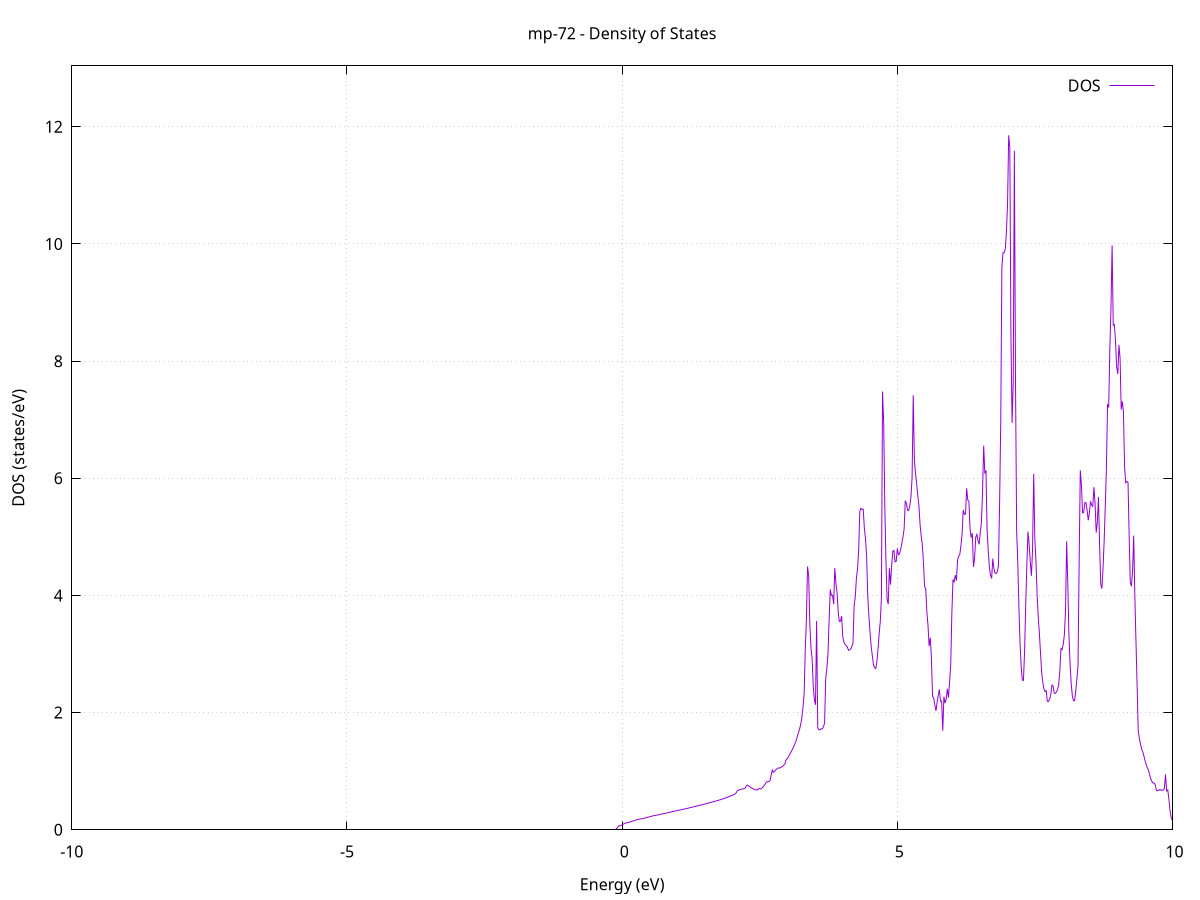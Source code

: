 set title 'mp-72 - Density of States'
set xlabel 'Energy (eV)'
set ylabel 'DOS (states/eV)'
set grid
set xrange [-10:10]
set yrange [0:13.040]
set xzeroaxis lt -1
set terminal png size 800,600
set output 'mp-72_dos_gnuplot.png'
plot '-' using 1:2 with lines title 'DOS'
-29.319400 0.000000
-29.298800 0.000000
-29.278100 0.000000
-29.257500 0.000000
-29.236800 0.000000
-29.216200 0.000000
-29.195500 0.000000
-29.174900 0.000000
-29.154200 0.000000
-29.133600 0.000000
-29.112900 0.000000
-29.092300 0.000000
-29.071600 0.000000
-29.051000 0.000000
-29.030300 0.000000
-29.009700 0.000000
-28.989000 0.000000
-28.968400 0.000000
-28.947700 0.000000
-28.927100 0.000000
-28.906500 0.000000
-28.885800 0.000000
-28.865200 0.000000
-28.844500 0.000000
-28.823900 0.000000
-28.803200 0.000000
-28.782600 0.000000
-28.761900 0.000000
-28.741300 0.000000
-28.720600 0.000000
-28.700000 0.000000
-28.679300 0.000000
-28.658700 0.000000
-28.638000 0.000000
-28.617400 0.000000
-28.596700 0.000000
-28.576100 0.000000
-28.555400 0.000000
-28.534800 0.000000
-28.514100 0.000000
-28.493500 0.000000
-28.472800 0.000000
-28.452200 0.000000
-28.431500 0.000000
-28.410900 0.000000
-28.390200 0.000000
-28.369600 0.000000
-28.348900 0.000000
-28.328300 0.000000
-28.307600 0.000000
-28.287000 0.000000
-28.266300 0.000000
-28.245700 0.000000
-28.225000 0.000000
-28.204400 0.000000
-28.183700 0.000000
-28.163100 0.000000
-28.142400 0.000000
-28.121800 0.000000
-28.101100 0.000000
-28.080500 0.000000
-28.059800 0.000000
-28.039200 0.000000
-28.018500 0.000000
-27.997900 0.000000
-27.977200 0.000000
-27.956600 0.000000
-27.935900 0.000000
-27.915300 0.000000
-27.894600 0.000000
-27.874000 0.000000
-27.853300 0.000000
-27.832700 0.000000
-27.812000 0.000000
-27.791400 0.000000
-27.770700 0.000000
-27.750100 0.000000
-27.729400 0.000000
-27.708800 0.000000
-27.688100 0.000000
-27.667500 0.000000
-27.646800 0.000000
-27.626200 0.000000
-27.605500 0.000000
-27.584900 0.000000
-27.564200 0.000000
-27.543600 0.000000
-27.522900 0.000000
-27.502300 0.000000
-27.481600 0.000000
-27.461000 0.000000
-27.440300 0.185500
-27.419700 5.281200
-27.399000 9.084400
-27.378400 14.100100
-27.357700 16.851900
-27.337100 23.823400
-27.316400 40.619400
-27.295800 33.748000
-27.275100 39.241100
-27.254500 19.759000
-27.233800 16.083500
-27.213200 15.823700
-27.192500 5.316300
-27.171900 5.238100
-27.151200 6.105600
-27.130600 11.527100
-27.109900 30.192900
-27.089300 29.239900
-27.068600 28.611900
-27.048000 24.934200
-27.027400 26.572000
-27.006700 30.010500
-26.986100 25.090300
-26.965400 21.571800
-26.944800 20.945000
-26.924100 24.009400
-26.903500 27.362900
-26.882800 23.100700
-26.862200 10.205300
-26.841500 6.746600
-26.820900 6.844300
-26.800200 10.008800
-26.779600 12.051200
-26.758900 15.940300
-26.738300 20.299100
-26.717600 23.593700
-26.697000 25.564300
-26.676300 16.954500
-26.655700 15.478200
-26.635000 14.207000
-26.614400 9.768200
-26.593700 6.989300
-26.573100 13.399900
-26.552400 38.442500
-26.531800 26.323800
-26.511100 6.284600
-26.490500 0.000000
-26.469800 0.000000
-26.449200 0.000000
-26.428500 0.000000
-26.407900 0.000000
-26.387200 0.000000
-26.366600 0.000000
-26.345900 0.000000
-26.325300 0.000000
-26.304600 0.000000
-26.284000 0.000000
-26.263300 0.000000
-26.242700 0.000000
-26.222000 0.000000
-26.201400 0.000000
-26.180700 0.000000
-26.160100 0.000000
-26.139400 0.000000
-26.118800 0.000000
-26.098100 0.000000
-26.077500 0.000000
-26.056800 0.000000
-26.036200 0.000000
-26.015500 0.000000
-25.994900 0.000000
-25.974200 0.000000
-25.953600 0.000000
-25.932900 0.000000
-25.912300 0.000000
-25.891600 0.000000
-25.871000 0.000000
-25.850300 0.000000
-25.829700 0.000000
-25.809000 0.000000
-25.788400 0.000000
-25.767700 0.000000
-25.747100 0.000000
-25.726400 0.000000
-25.705800 0.000000
-25.685100 0.000000
-25.664500 0.000000
-25.643800 0.000000
-25.623200 0.000000
-25.602500 0.000000
-25.581900 0.000000
-25.561200 0.000000
-25.540600 0.000000
-25.519900 0.000000
-25.499300 0.000000
-25.478600 0.000000
-25.458000 0.000000
-25.437300 0.000000
-25.416700 0.000000
-25.396000 0.000000
-25.375400 0.000000
-25.354700 0.000000
-25.334100 0.000000
-25.313400 0.000000
-25.292800 0.000000
-25.272100 0.000000
-25.251500 0.000000
-25.230800 0.000000
-25.210200 0.000000
-25.189600 0.000000
-25.168900 0.000000
-25.148300 0.000000
-25.127600 0.000000
-25.107000 0.000000
-25.086300 0.000000
-25.065700 0.000000
-25.045000 0.000000
-25.024400 0.000000
-25.003700 0.000000
-24.983100 0.000000
-24.962400 0.000000
-24.941800 0.000000
-24.921100 0.000000
-24.900500 0.000000
-24.879800 0.000000
-24.859200 0.000000
-24.838500 0.000000
-24.817900 0.000000
-24.797200 0.000000
-24.776600 0.000000
-24.755900 0.000000
-24.735300 0.000000
-24.714600 0.000000
-24.694000 0.000000
-24.673300 0.000000
-24.652700 0.000000
-24.632000 0.000000
-24.611400 0.000000
-24.590700 0.000000
-24.570100 0.000000
-24.549400 0.000000
-24.528800 0.000000
-24.508100 0.000000
-24.487500 0.000000
-24.466800 0.000000
-24.446200 0.000000
-24.425500 0.000000
-24.404900 0.000000
-24.384200 0.000000
-24.363600 0.000000
-24.342900 0.000000
-24.322300 0.000000
-24.301600 0.000000
-24.281000 0.000000
-24.260300 0.000000
-24.239700 0.000000
-24.219000 0.000000
-24.198400 0.000000
-24.177700 0.000000
-24.157100 0.000000
-24.136400 0.000000
-24.115800 0.000000
-24.095100 0.000000
-24.074500 0.000000
-24.053800 0.000000
-24.033200 0.000000
-24.012500 0.000000
-23.991900 0.000000
-23.971200 0.000000
-23.950600 0.000000
-23.929900 0.000000
-23.909300 0.000000
-23.888600 0.000000
-23.868000 0.000000
-23.847300 0.000000
-23.826700 0.000000
-23.806000 0.000000
-23.785400 0.000000
-23.764700 0.000000
-23.744100 0.000000
-23.723400 0.000000
-23.702800 0.000000
-23.682100 0.000000
-23.661500 0.000000
-23.640800 0.000000
-23.620200 0.000000
-23.599500 0.000000
-23.578900 0.000000
-23.558200 0.000000
-23.537600 0.000000
-23.516900 0.000000
-23.496300 0.000000
-23.475600 0.000000
-23.455000 0.000000
-23.434300 0.000000
-23.413700 0.000000
-23.393000 0.000000
-23.372400 0.000000
-23.351700 0.000000
-23.331100 0.000000
-23.310500 0.000000
-23.289800 0.000000
-23.269200 0.000000
-23.248500 0.000000
-23.227900 0.000000
-23.207200 0.000000
-23.186600 0.000000
-23.165900 0.000000
-23.145300 0.000000
-23.124600 0.000000
-23.104000 0.000000
-23.083300 0.000000
-23.062700 0.000000
-23.042000 0.000000
-23.021400 0.000000
-23.000700 0.000000
-22.980100 0.000000
-22.959400 0.000000
-22.938800 0.000000
-22.918100 0.000000
-22.897500 0.000000
-22.876800 0.000000
-22.856200 0.000000
-22.835500 0.000000
-22.814900 0.000000
-22.794200 0.000000
-22.773600 0.000000
-22.752900 0.000000
-22.732300 0.000000
-22.711600 0.000000
-22.691000 0.000000
-22.670300 0.000000
-22.649700 0.000000
-22.629000 0.000000
-22.608400 0.000000
-22.587700 0.000000
-22.567100 0.000000
-22.546400 0.000000
-22.525800 0.000000
-22.505100 0.000000
-22.484500 0.000000
-22.463800 0.000000
-22.443200 0.000000
-22.422500 0.000000
-22.401900 0.000000
-22.381200 0.000000
-22.360600 0.000000
-22.339900 0.000000
-22.319300 0.000000
-22.298600 0.000000
-22.278000 0.000000
-22.257300 0.000000
-22.236700 0.000000
-22.216000 0.000000
-22.195400 0.000000
-22.174700 0.000000
-22.154100 0.000000
-22.133400 0.000000
-22.112800 0.000000
-22.092100 0.000000
-22.071500 0.000000
-22.050800 0.000000
-22.030200 0.000000
-22.009500 0.000000
-21.988900 0.000000
-21.968200 0.000000
-21.947600 0.000000
-21.926900 0.000000
-21.906300 0.000000
-21.885600 0.000000
-21.865000 0.000000
-21.844300 0.000000
-21.823700 0.000000
-21.803000 0.000000
-21.782400 0.000000
-21.761700 0.000000
-21.741100 0.000000
-21.720400 0.000000
-21.699800 0.000000
-21.679100 0.000000
-21.658500 0.000000
-21.637800 0.000000
-21.617200 0.000000
-21.596500 0.000000
-21.575900 0.000000
-21.555200 0.000000
-21.534600 0.000000
-21.513900 0.000000
-21.493300 0.000000
-21.472700 0.000000
-21.452000 0.000000
-21.431400 0.000000
-21.410700 0.000000
-21.390100 0.000000
-21.369400 0.000000
-21.348800 0.000000
-21.328100 0.000000
-21.307500 0.000000
-21.286800 0.000000
-21.266200 0.000000
-21.245500 0.000000
-21.224900 0.000000
-21.204200 0.000000
-21.183600 0.000000
-21.162900 0.000000
-21.142300 0.000000
-21.121600 0.000000
-21.101000 0.000000
-21.080300 0.000000
-21.059700 0.000000
-21.039000 0.000000
-21.018400 0.000000
-20.997700 0.000000
-20.977100 0.000000
-20.956400 0.000000
-20.935800 0.000000
-20.915100 0.000000
-20.894500 0.000000
-20.873800 0.000000
-20.853200 0.000000
-20.832500 0.000000
-20.811900 0.000000
-20.791200 0.000000
-20.770600 0.000000
-20.749900 0.000000
-20.729300 0.000000
-20.708600 0.000000
-20.688000 0.000000
-20.667300 0.000000
-20.646700 0.000000
-20.626000 0.000000
-20.605400 0.000000
-20.584700 0.000000
-20.564100 0.000000
-20.543400 0.000000
-20.522800 0.000000
-20.502100 0.000000
-20.481500 0.000000
-20.460800 0.000000
-20.440200 0.000000
-20.419500 0.000000
-20.398900 0.000000
-20.378200 0.000000
-20.357600 0.000000
-20.336900 0.000000
-20.316300 0.000000
-20.295600 0.000000
-20.275000 0.000000
-20.254300 0.000000
-20.233700 0.000000
-20.213000 0.000000
-20.192400 0.000000
-20.171700 0.000000
-20.151100 0.000000
-20.130400 0.000000
-20.109800 0.000000
-20.089100 0.000000
-20.068500 0.000000
-20.047800 0.000000
-20.027200 0.000000
-20.006500 0.000000
-19.985900 0.000000
-19.965200 0.000000
-19.944600 0.000000
-19.923900 0.000000
-19.903300 0.000000
-19.882600 0.000000
-19.862000 0.000000
-19.841300 0.000000
-19.820700 0.000000
-19.800000 0.000000
-19.779400 0.000000
-19.758700 0.000000
-19.738100 0.000000
-19.717400 0.000000
-19.696800 0.000000
-19.676100 0.000000
-19.655500 0.000000
-19.634900 0.000000
-19.614200 0.000000
-19.593600 0.000000
-19.572900 0.000000
-19.552300 0.000000
-19.531600 0.000000
-19.511000 0.000000
-19.490300 0.000000
-19.469700 0.000000
-19.449000 0.000000
-19.428400 0.000000
-19.407700 0.000000
-19.387100 0.000000
-19.366400 0.000000
-19.345800 0.000000
-19.325100 0.000000
-19.304500 0.000000
-19.283800 0.000000
-19.263200 0.000000
-19.242500 0.000000
-19.221900 0.000000
-19.201200 0.000000
-19.180600 0.000000
-19.159900 0.000000
-19.139300 0.000000
-19.118600 0.000000
-19.098000 0.000000
-19.077300 0.000000
-19.056700 0.000000
-19.036000 0.000000
-19.015400 0.000000
-18.994700 0.000000
-18.974100 0.000000
-18.953400 0.000000
-18.932800 0.000000
-18.912100 0.000000
-18.891500 0.000000
-18.870800 0.000000
-18.850200 0.000000
-18.829500 0.000000
-18.808900 0.000000
-18.788200 0.000000
-18.767600 0.000000
-18.746900 0.000000
-18.726300 0.000000
-18.705600 0.000000
-18.685000 0.000000
-18.664300 0.000000
-18.643700 0.000000
-18.623000 0.000000
-18.602400 0.000000
-18.581700 0.000000
-18.561100 0.000000
-18.540400 0.000000
-18.519800 0.000000
-18.499100 0.000000
-18.478500 0.000000
-18.457800 0.000000
-18.437200 0.000000
-18.416500 0.000000
-18.395900 0.000000
-18.375200 0.000000
-18.354600 0.000000
-18.333900 0.000000
-18.313300 0.000000
-18.292600 0.000000
-18.272000 0.000000
-18.251300 0.000000
-18.230700 0.000000
-18.210000 0.000000
-18.189400 0.000000
-18.168700 0.000000
-18.148100 0.000000
-18.127400 0.000000
-18.106800 0.000000
-18.086100 0.000000
-18.065500 0.000000
-18.044800 0.000000
-18.024200 0.000000
-18.003500 0.000000
-17.982900 0.000000
-17.962200 0.000000
-17.941600 0.000000
-17.920900 0.000000
-17.900300 0.000000
-17.879600 0.000000
-17.859000 0.000000
-17.838300 0.000000
-17.817700 0.000000
-17.797000 0.000000
-17.776400 0.000000
-17.755800 0.000000
-17.735100 0.000000
-17.714500 0.000000
-17.693800 0.000000
-17.673200 0.000000
-17.652500 0.000000
-17.631900 0.000000
-17.611200 0.000000
-17.590600 0.000000
-17.569900 0.000000
-17.549300 0.000000
-17.528600 0.000000
-17.508000 0.000000
-17.487300 0.000000
-17.466700 0.000000
-17.446000 0.000000
-17.425400 0.000000
-17.404700 0.000000
-17.384100 0.000000
-17.363400 0.000000
-17.342800 0.000000
-17.322100 0.000000
-17.301500 0.000000
-17.280800 0.000000
-17.260200 0.000000
-17.239500 0.000000
-17.218900 0.000000
-17.198200 0.000000
-17.177600 0.000000
-17.156900 0.000000
-17.136300 0.000000
-17.115600 0.000000
-17.095000 0.000000
-17.074300 0.000000
-17.053700 0.000000
-17.033000 0.000000
-17.012400 0.000000
-16.991700 0.000000
-16.971100 0.000000
-16.950400 0.000000
-16.929800 0.000000
-16.909100 0.000000
-16.888500 0.000000
-16.867800 0.000000
-16.847200 0.000000
-16.826500 0.000000
-16.805900 0.000000
-16.785200 0.000000
-16.764600 0.000000
-16.743900 0.000000
-16.723300 0.000000
-16.702600 0.000000
-16.682000 0.000000
-16.661300 0.000000
-16.640700 0.000000
-16.620000 0.000000
-16.599400 0.000000
-16.578700 0.000000
-16.558100 0.000000
-16.537400 0.000000
-16.516800 0.000000
-16.496100 0.000000
-16.475500 0.000000
-16.454800 0.000000
-16.434200 0.000000
-16.413500 0.000000
-16.392900 0.000000
-16.372200 0.000000
-16.351600 0.000000
-16.330900 0.000000
-16.310300 0.000000
-16.289600 0.000000
-16.269000 0.000000
-16.248300 0.000000
-16.227700 0.000000
-16.207000 0.000000
-16.186400 0.000000
-16.165700 0.000000
-16.145100 0.000000
-16.124400 0.000000
-16.103800 0.000000
-16.083100 0.000000
-16.062500 0.000000
-16.041800 0.000000
-16.021200 0.000000
-16.000500 0.000000
-15.979900 0.000000
-15.959200 0.000000
-15.938600 0.000000
-15.918000 0.000000
-15.897300 0.000000
-15.876700 0.000000
-15.856000 0.000000
-15.835400 0.000000
-15.814700 0.000000
-15.794100 0.000000
-15.773400 0.000000
-15.752800 0.000000
-15.732100 0.000000
-15.711500 0.000000
-15.690800 0.000000
-15.670200 0.000000
-15.649500 0.000000
-15.628900 0.000000
-15.608200 0.000000
-15.587600 0.000000
-15.566900 0.000000
-15.546300 0.000000
-15.525600 0.000000
-15.505000 0.000000
-15.484300 0.000000
-15.463700 0.000000
-15.443000 0.000000
-15.422400 0.000000
-15.401700 0.000000
-15.381100 0.000000
-15.360400 0.000000
-15.339800 0.000000
-15.319100 0.000000
-15.298500 0.000000
-15.277800 0.000000
-15.257200 0.000000
-15.236500 0.000000
-15.215900 0.000000
-15.195200 0.000000
-15.174600 0.000000
-15.153900 0.000000
-15.133300 0.000000
-15.112600 0.000000
-15.092000 0.000000
-15.071300 0.000000
-15.050700 0.000000
-15.030000 0.000000
-15.009400 0.000000
-14.988700 0.000000
-14.968100 0.000000
-14.947400 0.000000
-14.926800 0.000000
-14.906100 0.000000
-14.885500 0.000000
-14.864800 0.000000
-14.844200 0.000000
-14.823500 0.000000
-14.802900 0.000000
-14.782200 0.000000
-14.761600 0.000000
-14.740900 0.000000
-14.720300 0.000000
-14.699600 0.000000
-14.679000 0.000000
-14.658300 0.000000
-14.637700 0.000000
-14.617000 0.000000
-14.596400 0.000000
-14.575700 0.000000
-14.555100 0.000000
-14.534400 0.000000
-14.513800 0.000000
-14.493100 0.000000
-14.472500 0.000000
-14.451800 0.000000
-14.431200 0.000000
-14.410500 0.000000
-14.389900 0.000000
-14.369200 0.000000
-14.348600 0.000000
-14.327900 0.000000
-14.307300 0.000000
-14.286600 0.000000
-14.266000 0.000000
-14.245300 0.000000
-14.224700 0.000000
-14.204000 0.000000
-14.183400 0.000000
-14.162700 0.000000
-14.142100 0.000000
-14.121400 0.000000
-14.100800 0.000000
-14.080100 0.000000
-14.059500 0.000000
-14.038900 0.000000
-14.018200 0.000000
-13.997600 0.000000
-13.976900 0.000000
-13.956300 0.000000
-13.935600 0.000000
-13.915000 0.000000
-13.894300 0.000000
-13.873700 0.000000
-13.853000 0.000000
-13.832400 0.000000
-13.811700 0.000000
-13.791100 0.000000
-13.770400 0.000000
-13.749800 0.000000
-13.729100 0.000000
-13.708500 0.000000
-13.687800 0.000000
-13.667200 0.000000
-13.646500 0.000000
-13.625900 0.000000
-13.605200 0.000000
-13.584600 0.000000
-13.563900 0.000000
-13.543300 0.000000
-13.522600 0.000000
-13.502000 0.000000
-13.481300 0.000000
-13.460700 0.000000
-13.440000 0.000000
-13.419400 0.000000
-13.398700 0.000000
-13.378100 0.000000
-13.357400 0.000000
-13.336800 0.000000
-13.316100 0.000000
-13.295500 0.000000
-13.274800 0.000000
-13.254200 0.000000
-13.233500 0.000000
-13.212900 0.000000
-13.192200 0.000000
-13.171600 0.000000
-13.150900 0.000000
-13.130300 0.000000
-13.109600 0.000000
-13.089000 0.000000
-13.068300 0.000000
-13.047700 0.000000
-13.027000 0.000000
-13.006400 0.000000
-12.985700 0.000000
-12.965100 0.000000
-12.944400 0.000000
-12.923800 0.000000
-12.903100 0.000000
-12.882500 0.000000
-12.861800 0.000000
-12.841200 0.000000
-12.820500 0.000000
-12.799900 0.000000
-12.779200 0.000000
-12.758600 0.000000
-12.737900 0.000000
-12.717300 0.000000
-12.696600 0.000000
-12.676000 0.000000
-12.655300 0.000000
-12.634700 0.000000
-12.614000 0.000000
-12.593400 0.000000
-12.572700 0.000000
-12.552100 0.000000
-12.531400 0.000000
-12.510800 0.000000
-12.490100 0.000000
-12.469500 0.000000
-12.448800 0.000000
-12.428200 0.000000
-12.407500 0.000000
-12.386900 0.000000
-12.366200 0.000000
-12.345600 0.000000
-12.324900 0.000000
-12.304300 0.000000
-12.283600 0.000000
-12.263000 0.000000
-12.242300 0.000000
-12.221700 0.000000
-12.201100 0.000000
-12.180400 0.000000
-12.159800 0.000000
-12.139100 0.000000
-12.118500 0.000000
-12.097800 0.000000
-12.077200 0.000000
-12.056500 0.000000
-12.035900 0.000000
-12.015200 0.000000
-11.994600 0.000000
-11.973900 0.000000
-11.953300 0.000000
-11.932600 0.000000
-11.912000 0.000000
-11.891300 0.000000
-11.870700 0.000000
-11.850000 0.000000
-11.829400 0.000000
-11.808700 0.000000
-11.788100 0.000000
-11.767400 0.000000
-11.746800 0.000000
-11.726100 0.000000
-11.705500 0.000000
-11.684800 0.000000
-11.664200 0.000000
-11.643500 0.000000
-11.622900 0.000000
-11.602200 0.000000
-11.581600 0.000000
-11.560900 0.000000
-11.540300 0.000000
-11.519600 0.000000
-11.499000 0.000000
-11.478300 0.000000
-11.457700 0.000000
-11.437000 0.000000
-11.416400 0.000000
-11.395700 0.000000
-11.375100 0.000000
-11.354400 0.000000
-11.333800 0.000000
-11.313100 0.000000
-11.292500 0.000000
-11.271800 0.000000
-11.251200 0.000000
-11.230500 0.000000
-11.209900 0.000000
-11.189200 0.000000
-11.168600 0.000000
-11.147900 0.000000
-11.127300 0.000000
-11.106600 0.000000
-11.086000 0.000000
-11.065300 0.000000
-11.044700 0.000000
-11.024000 0.000000
-11.003400 0.000000
-10.982700 0.000000
-10.962100 0.000000
-10.941400 0.000000
-10.920800 0.000000
-10.900100 0.000000
-10.879500 0.000000
-10.858800 0.000000
-10.838200 0.000000
-10.817500 0.000000
-10.796900 0.000000
-10.776200 0.000000
-10.755600 0.000000
-10.734900 0.000000
-10.714300 0.000000
-10.693600 0.000000
-10.673000 0.000000
-10.652300 0.000000
-10.631700 0.000000
-10.611000 0.000000
-10.590400 0.000000
-10.569700 0.000000
-10.549100 0.000000
-10.528400 0.000000
-10.507800 0.000000
-10.487100 0.000000
-10.466500 0.000000
-10.445800 0.000000
-10.425200 0.000000
-10.404500 0.000000
-10.383900 0.000000
-10.363200 0.000000
-10.342600 0.000000
-10.322000 0.000000
-10.301300 0.000000
-10.280700 0.000000
-10.260000 0.000000
-10.239400 0.000000
-10.218700 0.000000
-10.198100 0.000000
-10.177400 0.000000
-10.156800 0.000000
-10.136100 0.000000
-10.115500 0.000000
-10.094800 0.000000
-10.074200 0.000000
-10.053500 0.000000
-10.032900 0.000000
-10.012200 0.000000
-9.991600 0.000000
-9.970900 0.000000
-9.950300 0.000000
-9.929600 0.000000
-9.909000 0.000000
-9.888300 0.000000
-9.867700 0.000000
-9.847000 0.000000
-9.826400 0.000000
-9.805700 0.000000
-9.785100 0.000000
-9.764400 0.000000
-9.743800 0.000000
-9.723100 0.000000
-9.702500 0.000000
-9.681800 0.000000
-9.661200 0.000000
-9.640500 0.000000
-9.619900 0.000000
-9.599200 0.000000
-9.578600 0.000000
-9.557900 0.000000
-9.537300 0.000000
-9.516600 0.000000
-9.496000 0.000000
-9.475300 0.000000
-9.454700 0.000000
-9.434000 0.000000
-9.413400 0.000000
-9.392700 0.000000
-9.372100 0.000000
-9.351400 0.000000
-9.330800 0.000000
-9.310100 0.000000
-9.289500 0.000000
-9.268800 0.000000
-9.248200 0.000000
-9.227500 0.000000
-9.206900 0.000000
-9.186200 0.000000
-9.165600 0.000000
-9.144900 0.000000
-9.124300 0.000000
-9.103600 0.000000
-9.083000 0.000000
-9.062300 0.000000
-9.041700 0.000000
-9.021000 0.000000
-9.000400 0.000000
-8.979700 0.000000
-8.959100 0.000000
-8.938400 0.000000
-8.917800 0.000000
-8.897100 0.000000
-8.876500 0.000000
-8.855800 0.000000
-8.835200 0.000000
-8.814500 0.000000
-8.793900 0.000000
-8.773200 0.000000
-8.752600 0.000000
-8.731900 0.000000
-8.711300 0.000000
-8.690600 0.000000
-8.670000 0.000000
-8.649300 0.000000
-8.628700 0.000000
-8.608000 0.000000
-8.587400 0.000000
-8.566700 0.000000
-8.546100 0.000000
-8.525400 0.000000
-8.504800 0.000000
-8.484200 0.000000
-8.463500 0.000000
-8.442900 0.000000
-8.422200 0.000000
-8.401600 0.000000
-8.380900 0.000000
-8.360300 0.000000
-8.339600 0.000000
-8.319000 0.000000
-8.298300 0.000000
-8.277700 0.000000
-8.257000 0.000000
-8.236400 0.000000
-8.215700 0.000000
-8.195100 0.000000
-8.174400 0.000000
-8.153800 0.000000
-8.133100 0.000000
-8.112500 0.000000
-8.091800 0.000000
-8.071200 0.000000
-8.050500 0.000000
-8.029900 0.000000
-8.009200 0.000000
-7.988600 0.000000
-7.967900 0.000000
-7.947300 0.000000
-7.926600 0.000000
-7.906000 0.000000
-7.885300 0.000000
-7.864700 0.000000
-7.844000 0.000000
-7.823400 0.000000
-7.802700 0.000000
-7.782100 0.000000
-7.761400 0.000000
-7.740800 0.000000
-7.720100 0.000000
-7.699500 0.000000
-7.678800 0.000000
-7.658200 0.000000
-7.637500 0.000000
-7.616900 0.000000
-7.596200 0.000000
-7.575600 0.000000
-7.554900 0.000000
-7.534300 0.000000
-7.513600 0.000000
-7.493000 0.000000
-7.472300 0.000000
-7.451700 0.000000
-7.431000 0.000000
-7.410400 0.000000
-7.389700 0.000000
-7.369100 0.000000
-7.348400 0.000000
-7.327800 0.000000
-7.307100 0.000000
-7.286500 0.000000
-7.265800 0.000000
-7.245200 0.000000
-7.224500 0.000000
-7.203900 0.000000
-7.183200 0.000000
-7.162600 0.000000
-7.141900 0.000000
-7.121300 0.000000
-7.100600 0.000000
-7.080000 0.000000
-7.059300 0.000000
-7.038700 0.000000
-7.018000 0.000000
-6.997400 0.000000
-6.976700 0.000000
-6.956100 0.000000
-6.935400 0.000000
-6.914800 0.000000
-6.894100 0.000000
-6.873500 0.000000
-6.852800 0.000000
-6.832200 0.000000
-6.811500 0.000000
-6.790900 0.000000
-6.770200 0.000000
-6.749600 0.000000
-6.728900 0.000000
-6.708300 0.000000
-6.687600 0.000000
-6.667000 0.000000
-6.646400 0.000000
-6.625700 0.000000
-6.605100 0.000000
-6.584400 0.000000
-6.563800 0.000000
-6.543100 0.000000
-6.522500 0.000000
-6.501800 0.000000
-6.481200 0.000000
-6.460500 0.000000
-6.439900 0.000000
-6.419200 0.000000
-6.398600 0.000000
-6.377900 0.000000
-6.357300 0.000000
-6.336600 0.000000
-6.316000 0.000000
-6.295300 0.000000
-6.274700 0.000000
-6.254000 0.000000
-6.233400 0.000000
-6.212700 0.000000
-6.192100 0.000000
-6.171400 0.000000
-6.150800 0.000000
-6.130100 0.000000
-6.109500 0.000000
-6.088800 0.000000
-6.068200 0.000000
-6.047500 0.000000
-6.026900 0.000000
-6.006200 0.000000
-5.985600 0.000000
-5.964900 0.000000
-5.944300 0.000000
-5.923600 0.000000
-5.903000 0.000000
-5.882300 0.000000
-5.861700 0.000000
-5.841000 0.000000
-5.820400 0.000000
-5.799700 0.000000
-5.779100 0.000000
-5.758400 0.000000
-5.737800 0.000000
-5.717100 0.000000
-5.696500 0.000000
-5.675800 0.000000
-5.655200 0.000000
-5.634500 0.000000
-5.613900 0.000000
-5.593200 0.000000
-5.572600 0.000000
-5.551900 0.000000
-5.531300 0.000000
-5.510600 0.000000
-5.490000 0.000000
-5.469300 0.000000
-5.448700 0.000000
-5.428000 0.000000
-5.407400 0.000000
-5.386700 0.000000
-5.366100 0.000000
-5.345400 0.000000
-5.324800 0.000000
-5.304100 0.000000
-5.283500 0.000000
-5.262800 0.000000
-5.242200 0.000000
-5.221500 0.000000
-5.200900 0.000000
-5.180200 0.000000
-5.159600 0.000000
-5.138900 0.000000
-5.118300 0.000000
-5.097600 0.000000
-5.077000 0.000000
-5.056300 0.000000
-5.035700 0.000000
-5.015000 0.000000
-4.994400 0.000000
-4.973700 0.000000
-4.953100 0.000000
-4.932400 0.000000
-4.911800 0.000000
-4.891100 0.000000
-4.870500 0.000000
-4.849800 0.000000
-4.829200 0.000000
-4.808500 0.000000
-4.787900 0.000000
-4.767300 0.000000
-4.746600 0.000000
-4.726000 0.000000
-4.705300 0.000000
-4.684700 0.000000
-4.664000 0.000000
-4.643400 0.000000
-4.622700 0.000000
-4.602100 0.000000
-4.581400 0.000000
-4.560800 0.000000
-4.540100 0.000000
-4.519500 0.000000
-4.498800 0.000000
-4.478200 0.000000
-4.457500 0.000000
-4.436900 0.000000
-4.416200 0.000000
-4.395600 0.000000
-4.374900 0.000000
-4.354300 0.000000
-4.333600 0.000000
-4.313000 0.000000
-4.292300 0.000000
-4.271700 0.000000
-4.251000 0.000000
-4.230400 0.000000
-4.209700 0.000000
-4.189100 0.000000
-4.168400 0.000000
-4.147800 0.000000
-4.127100 0.000000
-4.106500 0.000000
-4.085800 0.000000
-4.065200 0.000000
-4.044500 0.000000
-4.023900 0.000000
-4.003200 0.000000
-3.982600 0.000000
-3.961900 0.000000
-3.941300 0.000000
-3.920600 0.000000
-3.900000 0.000000
-3.879300 0.000000
-3.858700 0.000000
-3.838000 0.000000
-3.817400 0.000000
-3.796700 0.000000
-3.776100 0.000000
-3.755400 0.000000
-3.734800 0.000000
-3.714100 0.000000
-3.693500 0.000000
-3.672800 0.000000
-3.652200 0.000000
-3.631500 0.000000
-3.610900 0.000000
-3.590200 0.000000
-3.569600 0.000000
-3.548900 0.000000
-3.528300 0.000000
-3.507600 0.000000
-3.487000 0.000000
-3.466300 0.000000
-3.445700 0.000000
-3.425000 0.000000
-3.404400 0.000000
-3.383700 0.000000
-3.363100 0.000000
-3.342400 0.000000
-3.321800 0.000000
-3.301100 0.000000
-3.280500 0.000000
-3.259800 0.000000
-3.239200 0.000000
-3.218500 0.000000
-3.197900 0.000000
-3.177200 0.000000
-3.156600 0.000000
-3.135900 0.000000
-3.115300 0.000000
-3.094600 0.000000
-3.074000 0.000000
-3.053300 0.000000
-3.032700 0.000000
-3.012000 0.000000
-2.991400 0.000000
-2.970700 0.000000
-2.950100 0.000000
-2.929500 0.000000
-2.908800 0.000000
-2.888200 0.000000
-2.867500 0.000000
-2.846900 0.000000
-2.826200 0.000000
-2.805600 0.000000
-2.784900 0.000000
-2.764300 0.000000
-2.743600 0.000000
-2.723000 0.000000
-2.702300 0.000000
-2.681700 0.000000
-2.661000 0.000000
-2.640400 0.000000
-2.619700 0.000000
-2.599100 0.000000
-2.578400 0.000000
-2.557800 0.000000
-2.537100 0.000000
-2.516500 0.000000
-2.495800 0.000000
-2.475200 0.000000
-2.454500 0.000000
-2.433900 0.000000
-2.413200 0.000000
-2.392600 0.000000
-2.371900 0.000000
-2.351300 0.000000
-2.330600 0.000000
-2.310000 0.000000
-2.289300 0.000000
-2.268700 0.000000
-2.248000 0.000000
-2.227400 0.000000
-2.206700 0.000000
-2.186100 0.000000
-2.165400 0.000000
-2.144800 0.000000
-2.124100 0.000000
-2.103500 0.000000
-2.082800 0.000000
-2.062200 0.000000
-2.041500 0.000000
-2.020900 0.000000
-2.000200 0.000000
-1.979600 0.000000
-1.958900 0.000000
-1.938300 0.000000
-1.917600 0.000000
-1.897000 0.000000
-1.876300 0.000000
-1.855700 0.000000
-1.835000 0.000000
-1.814400 0.000000
-1.793700 0.000000
-1.773100 0.000000
-1.752400 0.000000
-1.731800 0.000000
-1.711100 0.000000
-1.690500 0.000000
-1.669800 0.000000
-1.649200 0.000000
-1.628500 0.000000
-1.607900 0.000000
-1.587200 0.000000
-1.566600 0.000000
-1.545900 0.000000
-1.525300 0.000000
-1.504600 0.000000
-1.484000 0.000000
-1.463300 0.000000
-1.442700 0.000000
-1.422000 0.000000
-1.401400 0.000000
-1.380700 0.000000
-1.360100 0.000000
-1.339400 0.000000
-1.318800 0.000000
-1.298100 0.000000
-1.277500 0.000000
-1.256800 0.000000
-1.236200 0.000000
-1.215500 0.000000
-1.194900 0.000000
-1.174200 0.000000
-1.153600 0.000000
-1.132900 0.000000
-1.112300 0.000000
-1.091600 0.000000
-1.071000 0.000000
-1.050400 0.000000
-1.029700 0.000000
-1.009100 0.000000
-0.988400 0.000000
-0.967800 0.000000
-0.947100 0.000000
-0.926500 0.000000
-0.905800 0.000000
-0.885200 0.000000
-0.864500 0.000000
-0.843900 0.000000
-0.823200 0.000000
-0.802600 0.000000
-0.781900 0.000000
-0.761300 0.000000
-0.740600 0.000000
-0.720000 0.000000
-0.699300 0.000000
-0.678700 0.000000
-0.658000 0.000000
-0.637400 0.000000
-0.616700 0.000000
-0.596100 0.000000
-0.575400 0.000000
-0.554800 0.000000
-0.534100 0.000000
-0.513500 0.000000
-0.492800 0.000000
-0.472200 0.000000
-0.451500 0.000000
-0.430900 0.000000
-0.410200 0.000000
-0.389600 0.000000
-0.368900 0.000000
-0.348300 0.000000
-0.327600 0.000000
-0.307000 0.000000
-0.286300 0.000000
-0.265700 0.000000
-0.245000 0.000000
-0.224400 0.000000
-0.203700 0.000000
-0.183100 0.000000
-0.162400 0.000000
-0.141800 0.000000
-0.121100 0.002700
-0.100500 0.018900
-0.079800 0.048700
-0.059200 0.066300
-0.038500 0.069600
-0.017900 0.075000
0.002800 0.085500
0.023400 0.096400
0.044100 0.107700
0.064700 0.116700
0.085400 0.121300
0.106000 0.124000
0.126700 0.128400
0.147300 0.134200
0.168000 0.140400
0.188600 0.146700
0.209300 0.152900
0.229900 0.159300
0.250600 0.166100
0.271200 0.172700
0.291900 0.177200
0.312500 0.180300
0.333200 0.184500
0.353800 0.188900
0.374500 0.193200
0.395100 0.197300
0.415800 0.201600
0.436400 0.206100
0.457100 0.211100
0.477700 0.216300
0.498400 0.221500
0.519000 0.226900
0.539700 0.232300
0.560300 0.237400
0.581000 0.241600
0.601600 0.245100
0.622300 0.248500
0.642900 0.252100
0.663600 0.256200
0.684200 0.260400
0.704900 0.264500
0.725500 0.268700
0.746200 0.273000
0.766800 0.277400
0.787400 0.281900
0.808100 0.286400
0.828700 0.291000
0.849400 0.295600
0.870000 0.300200
0.890700 0.304800
0.911300 0.309300
0.932000 0.313800
0.952600 0.317800
0.973300 0.321800
0.993900 0.326100
1.014600 0.330200
1.035200 0.334300
1.055900 0.338500
1.076500 0.342700
1.097200 0.347000
1.117800 0.351400
1.138500 0.355800
1.159100 0.360100
1.179800 0.364600
1.200400 0.369100
1.221100 0.373900
1.241700 0.378700
1.262400 0.383600
1.283000 0.388400
1.303700 0.393300
1.324300 0.398100
1.345000 0.402700
1.365600 0.407400
1.386300 0.412200
1.406900 0.416900
1.427600 0.421600
1.448200 0.426300
1.468900 0.431100
1.489500 0.435900
1.510200 0.441000
1.530800 0.446300
1.551500 0.451500
1.572100 0.456800
1.592800 0.462100
1.613400 0.467500
1.634100 0.472900
1.654700 0.478300
1.675400 0.483700
1.696000 0.489200
1.716700 0.494700
1.737300 0.500100
1.758000 0.505700
1.778600 0.511200
1.799300 0.517400
1.819900 0.524000
1.840600 0.530800
1.861200 0.537800
1.881900 0.545000
1.902500 0.552500
1.923200 0.560100
1.943800 0.567800
1.964500 0.575700
1.985100 0.583700
2.005800 0.591900
2.026400 0.600200
2.047100 0.608700
2.067700 0.624800
2.088400 0.657800
2.109000 0.674600
2.129700 0.682300
2.150300 0.688700
2.171000 0.693600
2.191600 0.697100
2.212300 0.699500
2.232900 0.707000
2.253600 0.750600
2.274200 0.763300
2.294900 0.751100
2.315500 0.735000
2.336200 0.718800
2.356800 0.711100
2.377500 0.701500
2.398100 0.690700
2.418800 0.683400
2.439400 0.679900
2.460100 0.678800
2.480700 0.703900
2.501400 0.702900
2.522000 0.697300
2.542700 0.713900
2.563300 0.735000
2.584000 0.759900
2.604600 0.789100
2.625200 0.819700
2.645900 0.821900
2.666500 0.821400
2.687200 0.836200
2.707800 0.935400
2.728500 1.019900
2.749100 0.981700
2.769800 1.000500
2.790400 1.021000
2.811100 1.039000
2.831700 1.055000
2.852400 1.051800
2.873000 1.059300
2.893700 1.069000
2.914300 1.083900
2.935000 1.101200
2.955600 1.119200
2.976300 1.190400
2.996900 1.211400
3.017600 1.241900
3.038200 1.275700
3.058900 1.311700
3.079500 1.347500
3.100200 1.384100
3.120800 1.424900
3.141500 1.473400
3.162100 1.522900
3.182800 1.592100
3.203400 1.657500
3.224100 1.718200
3.244700 1.801200
3.265400 1.918600
3.286000 2.085400
3.306700 2.318800
3.327300 3.077400
3.348000 3.582100
3.368600 4.494700
3.389300 4.340400
3.409900 3.527200
3.430600 3.112100
3.451200 2.932300
3.471900 2.451400
3.492500 2.220300
3.513200 2.132900
3.533800 3.564300
3.554500 1.740400
3.575100 1.705000
3.595800 1.710400
3.616400 1.724200
3.637100 1.721100
3.657700 1.761500
3.678400 1.818200
3.699000 2.582500
3.719700 2.753100
3.740300 3.002600
3.761000 3.583100
3.781600 4.103800
3.802300 3.999700
3.822900 4.004700
3.843600 3.850600
3.864200 4.467400
3.884900 4.201100
3.905500 4.044000
3.926200 3.715000
3.946800 3.554500
3.967500 3.561500
3.988100 3.647000
4.008800 3.295300
4.029400 3.202700
4.050100 3.166400
4.070700 3.143900
4.091400 3.120600
4.112000 3.064100
4.132700 3.068000
4.153300 3.086500
4.174000 3.129500
4.194600 3.189600
4.215300 3.823700
4.235900 3.976900
4.256600 4.294600
4.277200 4.458200
4.297900 4.766200
4.318500 5.432400
4.339200 5.488000
4.359800 5.468100
4.380500 5.472300
4.401100 5.146600
4.421800 4.968500
4.442400 4.668100
4.463100 3.976800
4.483700 3.637200
4.504300 3.367900
4.525000 3.130800
4.545600 2.972300
4.566300 2.817200
4.586900 2.766700
4.607600 2.752700
4.628200 2.865400
4.648900 3.076900
4.669500 3.342300
4.690200 3.551000
4.710800 3.955600
4.731500 7.480300
4.752100 6.948100
4.772800 5.513400
4.793400 4.584000
4.814100 3.928400
4.834700 3.852300
4.855400 4.464600
4.876000 4.185300
4.896700 4.497000
4.917300 4.756200
4.938000 4.768500
4.958600 4.574100
4.979300 4.583600
4.999900 4.802500
5.020600 4.694500
5.041200 4.711500
5.061900 4.792400
5.082500 4.893800
5.103200 5.003400
5.123800 5.136500
5.144500 5.618000
5.165100 5.573000
5.185800 5.456500
5.206400 5.448700
5.227100 5.533700
5.247700 5.680000
5.268400 6.011500
5.289000 7.418600
5.309700 6.323000
5.330300 6.078900
5.351000 5.907400
5.371600 5.707400
5.392300 5.537000
5.412900 5.214100
5.433600 5.019100
5.454200 4.865600
5.474900 4.566500
5.495500 4.150300
5.516200 4.113200
5.536800 3.720000
5.557500 3.489200
5.578100 3.135400
5.598800 3.279300
5.619400 2.940300
5.640100 2.276700
5.660700 2.252500
5.681400 2.130300
5.702000 2.029700
5.722700 2.170500
5.743300 2.297900
5.764000 2.395700
5.784600 2.193800
5.805300 2.197000
5.825900 1.690500
5.846600 2.274000
5.867200 2.162500
5.887900 2.231200
5.908500 2.408000
5.929200 2.254200
5.949800 2.527600
5.970500 2.816800
5.991100 3.706600
6.011800 4.271000
6.032400 4.231100
6.053100 4.347600
6.073700 4.253000
6.094400 4.602400
6.115000 4.675300
6.135700 4.701000
6.156300 4.849800
6.177000 5.055100
6.197600 5.460200
6.218300 5.382700
6.238900 5.391000
6.259600 5.828800
6.280200 5.627500
6.300900 5.608200
6.321500 5.133600
6.342100 4.986400
6.362800 5.062100
6.383400 4.486600
6.404100 4.636300
6.424700 4.994500
6.445400 5.041800
6.466000 4.931800
6.486700 4.873400
6.507300 5.077100
6.528000 5.240100
6.548600 5.773400
6.569300 6.555600
6.589900 6.080500
6.610600 6.134500
6.631200 5.114800
6.651900 4.762200
6.672500 4.482800
6.693200 4.348100
6.713800 4.290000
6.734500 4.628900
6.755100 4.455600
6.775800 4.379300
6.796400 4.375700
6.817100 4.405900
6.837700 4.504600
6.858400 5.567700
6.879000 6.951500
6.899700 9.607000
6.920300 9.850900
6.941000 9.852000
6.961600 9.910900
6.982300 10.200200
7.002900 10.684700
7.023600 11.854400
7.044200 11.640500
7.064900 8.392900
7.085500 6.947500
7.106200 7.644900
7.126800 11.589900
7.147500 7.669900
7.168100 5.096100
7.188800 4.564800
7.209400 3.789800
7.230100 3.178300
7.250700 2.781100
7.271400 2.553800
7.292000 2.550800
7.312700 3.055500
7.333300 3.851500
7.354000 4.530800
7.374600 5.089900
7.395300 4.864500
7.415900 4.573800
7.436600 4.335800
7.457200 4.788800
7.477900 6.075100
7.498500 4.969700
7.519200 4.594100
7.539800 4.011000
7.560500 3.628700
7.581100 3.356200
7.601800 3.017300
7.622400 2.685800
7.643100 2.515400
7.663700 2.405500
7.684400 2.359100
7.705000 2.375100
7.725700 2.192400
7.746300 2.190000
7.767000 2.229900
7.787600 2.298300
7.808300 2.470400
7.828900 2.460100
7.849600 2.334500
7.870200 2.327400
7.890900 2.350600
7.911500 2.396700
7.932200 2.471500
7.952800 2.714600
7.973500 3.094800
7.994100 3.076000
8.014800 3.169300
8.035400 3.330700
8.056100 3.731600
8.076700 4.924700
8.097400 4.204500
8.118000 3.325500
8.138700 2.842100
8.159300 2.493500
8.180000 2.288700
8.200600 2.203500
8.221200 2.204600
8.241900 2.372000
8.262500 2.569400
8.283200 2.807400
8.303800 4.560300
8.324500 6.135200
8.345100 5.887400
8.365800 5.410800
8.386400 5.419500
8.407100 5.583400
8.427700 5.584700
8.448400 5.458100
8.469000 5.283400
8.489700 5.408900
8.510300 5.607000
8.531000 5.543100
8.551600 5.521100
8.572300 5.848700
8.592900 5.577400
8.613600 5.073400
8.634200 5.247400
8.654900 5.678700
8.675500 4.854500
8.696200 4.190600
8.716800 4.114700
8.737500 4.459300
8.758100 4.928200
8.778800 5.529400
8.799400 6.170400
8.820100 7.266800
8.840700 7.209600
8.861400 8.202700
8.882000 8.894000
8.902700 9.976900
8.923300 8.612700
8.944000 8.623600
8.964600 8.346700
8.985300 7.898900
9.005900 7.781400
9.026600 8.276600
9.047200 8.055900
9.067900 7.174500
9.088500 7.312800
9.109200 7.117800
9.129800 6.180600
9.150500 5.923100
9.171100 5.946900
9.191800 5.928500
9.212400 5.026300
9.233100 4.217900
9.253700 4.159200
9.274400 4.413000
9.295000 5.022200
9.315700 3.986800
9.336300 3.215800
9.357000 2.457800
9.377600 1.681000
9.398300 1.561400
9.418900 1.459300
9.439600 1.375000
9.460200 1.330600
9.480900 1.259000
9.501500 1.177000
9.522200 1.113400
9.542800 1.058900
9.563500 1.019100
9.584100 0.940200
9.604800 0.873500
9.625400 0.827200
9.646100 0.796700
9.666700 0.799300
9.687400 0.770900
9.708000 0.667600
9.728700 0.670500
9.749300 0.671000
9.770000 0.687800
9.790600 0.675600
9.811300 0.676600
9.831900 0.674900
9.852600 0.707700
9.873200 0.946100
9.893900 0.661800
9.914500 0.680100
9.935200 0.513600
9.955800 0.320600
9.976500 0.207400
9.997100 0.159000
10.017800 0.157200
10.038400 0.146600
10.059000 0.150800
10.079700 0.142100
10.100300 0.029000
10.121000 0.000000
10.141600 0.000000
10.162300 0.000000
10.182900 0.000000
10.203600 0.000000
10.224200 0.000000
10.244900 0.000000
10.265500 0.000000
10.286200 0.000000
10.306800 0.000000
10.327500 0.000000
10.348100 0.000000
10.368800 0.000000
10.389400 0.000000
10.410100 0.000000
10.430700 0.000000
10.451400 0.000000
10.472000 0.000000
10.492700 0.000000
10.513300 0.000000
10.534000 0.000000
10.554600 0.000000
10.575300 0.000000
10.595900 0.000000
10.616600 0.000000
10.637200 0.000000
10.657900 0.000000
10.678500 0.000000
10.699200 0.000000
10.719800 0.000000
10.740500 0.000000
10.761100 0.000000
10.781800 0.000000
10.802400 0.000000
10.823100 0.000000
10.843700 0.000000
10.864400 0.000000
10.885000 0.000000
10.905700 0.000000
10.926300 0.000000
10.947000 0.000000
10.967600 0.000000
10.988300 0.000000
11.008900 0.000000
11.029600 0.000000
11.050200 0.000000
11.070900 0.000000
11.091500 0.000000
11.112200 0.000000
11.132800 0.000000
11.153500 0.000000
11.174100 0.000000
11.194800 0.000000
11.215400 0.000000
11.236100 0.000000
11.256700 0.000000
11.277400 0.000000
11.298000 0.000000
11.318700 0.000000
11.339300 0.000000
11.360000 0.000000
11.380600 0.000000
11.401300 0.000000
11.421900 0.000000
11.442600 0.000000
11.463200 0.000000
11.483900 0.000000
11.504500 0.000000
11.525200 0.000000
11.545800 0.000000
11.566500 0.000000
11.587100 0.000000
11.607800 0.000000
11.628400 0.000000
11.649100 0.000000
11.669700 0.000000
11.690400 0.000000
11.711000 0.000000
11.731700 0.000000
11.752300 0.000000
11.773000 0.000000
11.793600 0.000000
11.814300 0.000000
11.834900 0.000000
11.855600 0.000000
11.876200 0.000000
11.896900 0.000000
11.917500 0.000000
11.938100 0.000000
11.958800 0.000000
11.979400 0.000000
e
